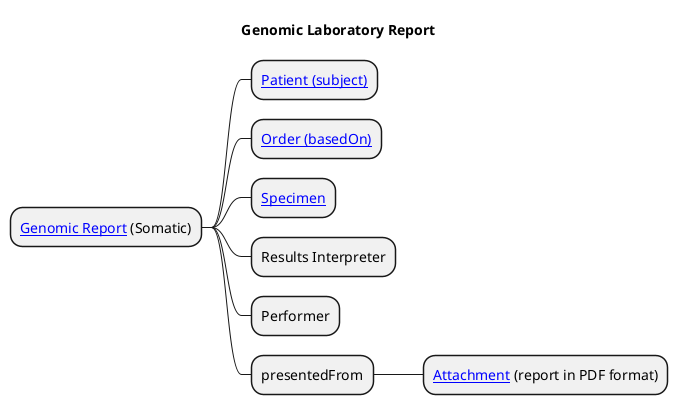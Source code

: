 @startmindmap

title "Genomic Laboratory Report"

* [[StructureDefinition-DiagnosticReport.html Genomic Report]] (Somatic)
** [[StructureDefinition-Patient.html Patient (subject)]]
** [[StructureDefinition-ServiceRequest.html Order (basedOn)]]
** [[StructureDefinition-Specimen.html Specimen]]
** Results Interpreter
** Performer
** presentedFrom
*** [[StructureDefinition-NWAttachment.html Attachment]] (report in PDF format)

@endmindmap
